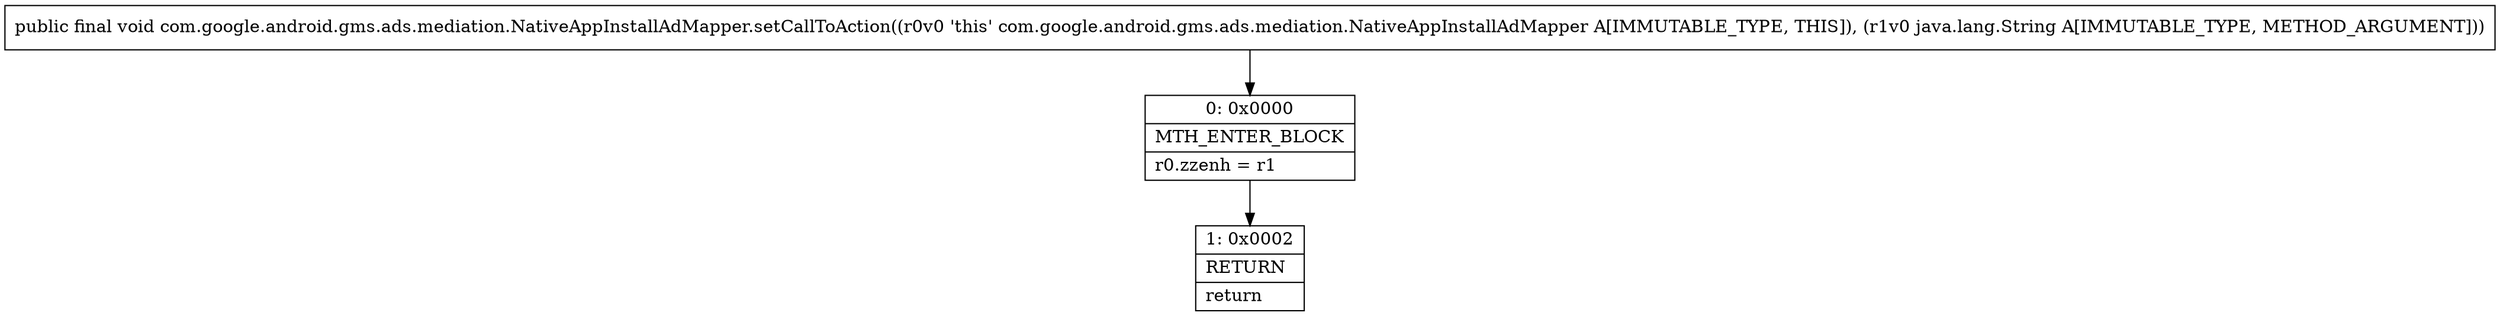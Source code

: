 digraph "CFG forcom.google.android.gms.ads.mediation.NativeAppInstallAdMapper.setCallToAction(Ljava\/lang\/String;)V" {
Node_0 [shape=record,label="{0\:\ 0x0000|MTH_ENTER_BLOCK\l|r0.zzenh = r1\l}"];
Node_1 [shape=record,label="{1\:\ 0x0002|RETURN\l|return\l}"];
MethodNode[shape=record,label="{public final void com.google.android.gms.ads.mediation.NativeAppInstallAdMapper.setCallToAction((r0v0 'this' com.google.android.gms.ads.mediation.NativeAppInstallAdMapper A[IMMUTABLE_TYPE, THIS]), (r1v0 java.lang.String A[IMMUTABLE_TYPE, METHOD_ARGUMENT])) }"];
MethodNode -> Node_0;
Node_0 -> Node_1;
}

